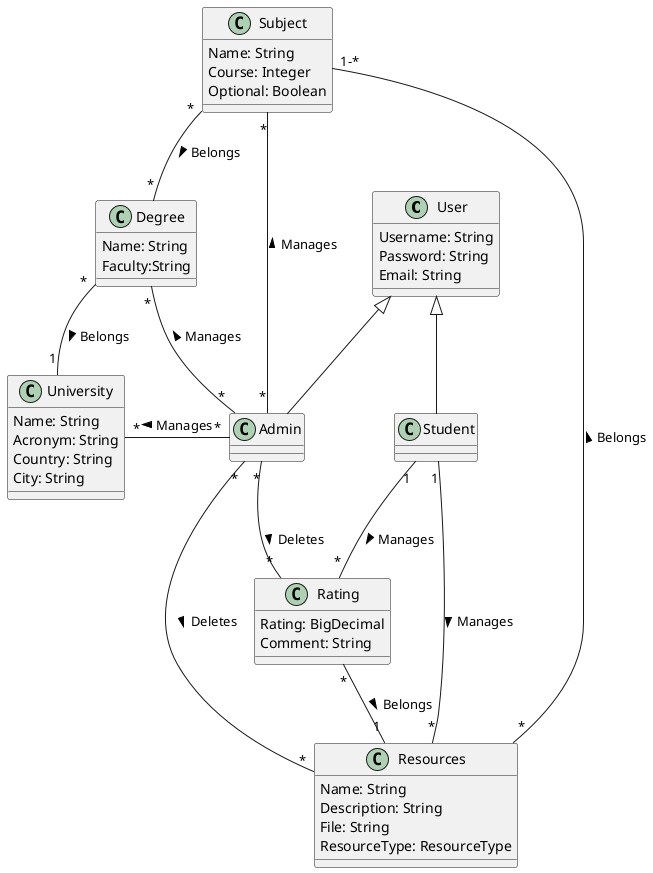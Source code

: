 @startuml
class User{
    Username: String
    Password: String
    Email: String
}

class Admin extends User{
}

class Student extends User{
}

class University{
    Name: String
    Acronym: String
    Country: String
    City: String
}

class Degree{
    Name: String
    Faculty:String
}

class Subject{
    Name: String
    Course: Integer
    Optional: Boolean
}

class Resources{
    Name: String
    Description: String
    File: String
    ResourceType: ResourceType
}

class Rating{
    Rating: BigDecimal
    Comment: String
}


Student "1" -- "*" Resources: Manages >
Student "1" -- "*" Rating: Manages >
Admin "*" --left-- "*" University: Manages >
Admin "*" --left-- "*" Degree: Manages >
Admin "*" --left-- "*" Subject: Manages >
Admin "*" -- "*" Resources: Deletes >
Admin "*" -- "*" Rating: Deletes >
Rating "*" -- "1" Resources: Belongs >
Resources "*" -- "1-*" Subject: Belongs >
Subject "*" -- "*" Degree: Belongs >
Degree "*" -- "1" University: Belongs >
@enduml